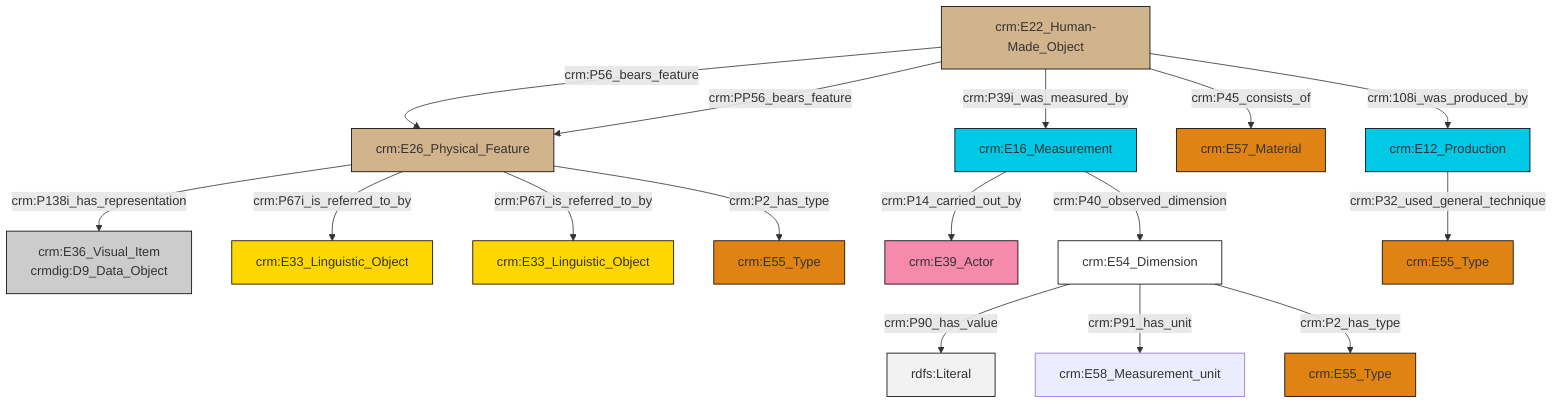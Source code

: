 graph TD
classDef Literal fill:#f2f2f2,stroke:#000000;
classDef CRM_Entity fill:#FFFFFF,stroke:#000000;
classDef Temporal_Entity fill:#00C9E6, stroke:#000000;
classDef Type fill:#E18312, stroke:#000000;
classDef Time-Span fill:#2C9C91, stroke:#000000;
classDef Appellation fill:#FFEB7F, stroke:#000000;
classDef Place fill:#008836, stroke:#000000;
classDef Persistent_Item fill:#B266B2, stroke:#000000;
classDef Conceptual_Object fill:#FFD700, stroke:#000000;
classDef Physical_Thing fill:#D2B48C, stroke:#000000;
classDef Actor fill:#f58aad, stroke:#000000;
classDef PC_Classes fill:#4ce600, stroke:#000000;
classDef Multi fill:#cccccc,stroke:#000000;

0["crm:E54_Dimension"]:::CRM_Entity -->|crm:P90_has_value| 1[rdfs:Literal]:::Literal
6["crm:E22_Human-Made_Object"]:::Physical_Thing -->|crm:P56_bears_feature| 7["crm:E26_Physical_Feature"]:::Physical_Thing
0["crm:E54_Dimension"]:::CRM_Entity -->|crm:P91_has_unit| 4["crm:E58_Measurement_unit"]:::Default
6["crm:E22_Human-Made_Object"]:::Physical_Thing -->|crm:PP56_bears_feature| 7["crm:E26_Physical_Feature"]:::Physical_Thing
7["crm:E26_Physical_Feature"]:::Physical_Thing -->|crm:P138i_has_representation| 2["crm:E36_Visual_Item<br>crmdig:D9_Data_Object"]:::Multi
15["crm:E16_Measurement"]:::Temporal_Entity -->|crm:P14_carried_out_by| 16["crm:E39_Actor"]:::Actor
15["crm:E16_Measurement"]:::Temporal_Entity -->|crm:P40_observed_dimension| 0["crm:E54_Dimension"]:::CRM_Entity
7["crm:E26_Physical_Feature"]:::Physical_Thing -->|crm:P67i_is_referred_to_by| 9["crm:E33_Linguistic_Object"]:::Conceptual_Object
6["crm:E22_Human-Made_Object"]:::Physical_Thing -->|crm:P39i_was_measured_by| 15["crm:E16_Measurement"]:::Temporal_Entity
20["crm:E12_Production"]:::Temporal_Entity -->|crm:P32_used_general_technique| 17["crm:E55_Type"]:::Type
0["crm:E54_Dimension"]:::CRM_Entity -->|crm:P2_has_type| 12["crm:E55_Type"]:::Type
7["crm:E26_Physical_Feature"]:::Physical_Thing -->|crm:P67i_is_referred_to_by| 25["crm:E33_Linguistic_Object"]:::Conceptual_Object
6["crm:E22_Human-Made_Object"]:::Physical_Thing -->|crm:P45_consists_of| 21["crm:E57_Material"]:::Type
6["crm:E22_Human-Made_Object"]:::Physical_Thing -->|crm:108i_was_produced_by| 20["crm:E12_Production"]:::Temporal_Entity
7["crm:E26_Physical_Feature"]:::Physical_Thing -->|crm:P2_has_type| 23["crm:E55_Type"]:::Type